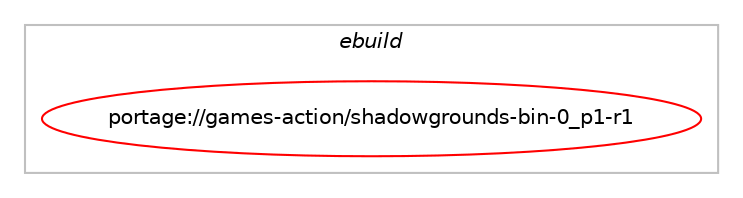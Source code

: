 digraph prolog {

# *************
# Graph options
# *************

newrank=true;
concentrate=true;
compound=true;
graph [rankdir=LR,fontname=Helvetica,fontsize=10,ranksep=1.5];#, ranksep=2.5, nodesep=0.2];
edge  [arrowhead=vee];
node  [fontname=Helvetica,fontsize=10];

# **********
# The ebuild
# **********

subgraph cluster_leftcol {
color=gray;
label=<<i>ebuild</i>>;
id [label="portage://games-action/shadowgrounds-bin-0_p1-r1", color=red, width=4, href="../games-action/shadowgrounds-bin-0_p1-r1.svg"];
}

# ****************
# The dependencies
# ****************

subgraph cluster_midcol {
color=gray;
label=<<i>dependencies</i>>;
subgraph cluster_compile {
fillcolor="#eeeeee";
style=filled;
label=<<i>compile</i>>;
}
subgraph cluster_compileandrun {
fillcolor="#eeeeee";
style=filled;
label=<<i>compile and run</i>>;
}
subgraph cluster_run {
fillcolor="#eeeeee";
style=filled;
label=<<i>run</i>>;
# *** BEGIN UNKNOWN DEPENDENCY TYPE (TODO) ***
# id -> equal(use_conditional_group(negative,amd64,portage://games-action/shadowgrounds-bin-0_p1-r1,[package_dependency(portage://games-action/shadowgrounds-bin-0_p1-r1,run,no,gnome-base,libglade,none,[,,],[],[]),package_dependency(portage://games-action/shadowgrounds-bin-0_p1-r1,run,no,sys-libs,zlib,none,[,,],[],[])]))
# *** END UNKNOWN DEPENDENCY TYPE (TODO) ***

# *** BEGIN UNKNOWN DEPENDENCY TYPE (TODO) ***
# id -> equal(use_conditional_group(positive,amd64,portage://games-action/shadowgrounds-bin-0_p1-r1,[package_dependency(portage://games-action/shadowgrounds-bin-0_p1-r1,run,no,gnome-base,libglade,greaterequal,[2.6.4,,-r1,2.6.4-r1],[],[use(enable(abi_x86_32),negative)]),package_dependency(portage://games-action/shadowgrounds-bin-0_p1-r1,run,no,sys-libs,zlib,none,[,,],[],[use(enable(abi_x86_32),negative)])]))
# *** END UNKNOWN DEPENDENCY TYPE (TODO) ***

# *** BEGIN UNKNOWN DEPENDENCY TYPE (TODO) ***
# id -> equal(package_dependency(portage://games-action/shadowgrounds-bin-0_p1-r1,run,no,sys-devel,gcc,greaterequal,[4.3.0,,,4.3.0],[],[]))
# *** END UNKNOWN DEPENDENCY TYPE (TODO) ***

# *** BEGIN UNKNOWN DEPENDENCY TYPE (TODO) ***
# id -> equal(package_dependency(portage://games-action/shadowgrounds-bin-0_p1-r1,run,no,sys-libs,glibc,greaterequal,[2.4,,,2.4],[],[]))
# *** END UNKNOWN DEPENDENCY TYPE (TODO) ***

}
}

# **************
# The candidates
# **************

subgraph cluster_choices {
rank=same;
color=gray;
label=<<i>candidates</i>>;

}

}
